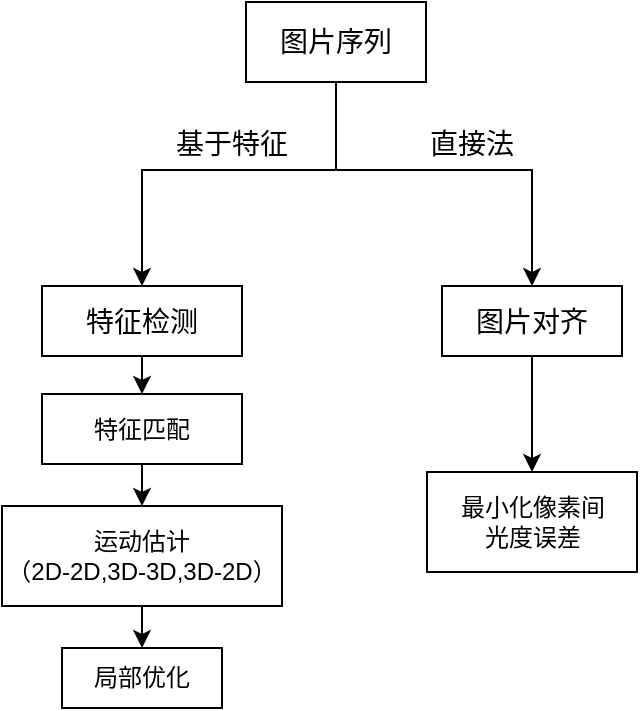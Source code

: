 <mxfile version="14.4.8" type="github">
  <diagram id="JDRS1d9i-iOme0IBEZwl" name="Page-1">
    <mxGraphModel dx="981" dy="487" grid="1" gridSize="10" guides="1" tooltips="1" connect="1" arrows="1" fold="1" page="1" pageScale="1" pageWidth="827" pageHeight="1169" math="0" shadow="0">
      <root>
        <mxCell id="0" />
        <mxCell id="1" parent="0" />
        <mxCell id="LUkEPXAAzPu1DitD5YfS-4" style="edgeStyle=orthogonalEdgeStyle;rounded=0;orthogonalLoop=1;jettySize=auto;html=1;entryX=0.5;entryY=0;entryDx=0;entryDy=0;" edge="1" parent="1" target="LUkEPXAAzPu1DitD5YfS-5">
          <mxGeometry relative="1" as="geometry">
            <mxPoint x="230" y="367" as="targetPoint" />
            <mxPoint x="257" y="190" as="sourcePoint" />
            <Array as="points">
              <mxPoint x="257" y="237" />
              <mxPoint x="160" y="237" />
            </Array>
          </mxGeometry>
        </mxCell>
        <mxCell id="LUkEPXAAzPu1DitD5YfS-11" style="edgeStyle=orthogonalEdgeStyle;rounded=0;orthogonalLoop=1;jettySize=auto;html=1;exitX=0.5;exitY=1;exitDx=0;exitDy=0;entryX=0.5;entryY=0;entryDx=0;entryDy=0;fontSize=11;" edge="1" parent="1" target="LUkEPXAAzPu1DitD5YfS-6">
          <mxGeometry relative="1" as="geometry">
            <mxPoint x="257" y="190" as="sourcePoint" />
            <Array as="points">
              <mxPoint x="257" y="237" />
              <mxPoint x="355" y="237" />
            </Array>
          </mxGeometry>
        </mxCell>
        <mxCell id="LUkEPXAAzPu1DitD5YfS-1" value="&lt;font style=&quot;font-size: 14px&quot;&gt;图片序列&lt;/font&gt;" style="rounded=0;whiteSpace=wrap;html=1;" vertex="1" parent="1">
          <mxGeometry x="212" y="153" width="90" height="40" as="geometry" />
        </mxCell>
        <mxCell id="LUkEPXAAzPu1DitD5YfS-13" style="edgeStyle=orthogonalEdgeStyle;rounded=0;orthogonalLoop=1;jettySize=auto;html=1;exitX=0.5;exitY=1;exitDx=0;exitDy=0;entryX=0.5;entryY=0;entryDx=0;entryDy=0;" edge="1" parent="1" source="LUkEPXAAzPu1DitD5YfS-5" target="LUkEPXAAzPu1DitD5YfS-7">
          <mxGeometry relative="1" as="geometry" />
        </mxCell>
        <mxCell id="LUkEPXAAzPu1DitD5YfS-5" value="&lt;font style=&quot;font-size: 14px&quot;&gt;特征检测&lt;/font&gt;" style="rounded=0;whiteSpace=wrap;html=1;" vertex="1" parent="1">
          <mxGeometry x="110" y="295" width="100" height="35" as="geometry" />
        </mxCell>
        <mxCell id="LUkEPXAAzPu1DitD5YfS-12" value="" style="edgeStyle=orthogonalEdgeStyle;rounded=0;orthogonalLoop=1;jettySize=auto;html=1;" edge="1" parent="1" source="LUkEPXAAzPu1DitD5YfS-6" target="LUkEPXAAzPu1DitD5YfS-10">
          <mxGeometry relative="1" as="geometry" />
        </mxCell>
        <mxCell id="LUkEPXAAzPu1DitD5YfS-6" value="&lt;font style=&quot;font-size: 14px&quot;&gt;图片对齐&lt;/font&gt;" style="rounded=0;whiteSpace=wrap;html=1;" vertex="1" parent="1">
          <mxGeometry x="310" y="295" width="90" height="35" as="geometry" />
        </mxCell>
        <mxCell id="LUkEPXAAzPu1DitD5YfS-14" style="edgeStyle=orthogonalEdgeStyle;rounded=0;orthogonalLoop=1;jettySize=auto;html=1;exitX=0.5;exitY=1;exitDx=0;exitDy=0;" edge="1" parent="1" source="LUkEPXAAzPu1DitD5YfS-7" target="LUkEPXAAzPu1DitD5YfS-8">
          <mxGeometry relative="1" as="geometry" />
        </mxCell>
        <mxCell id="LUkEPXAAzPu1DitD5YfS-7" value="特征匹配" style="rounded=0;whiteSpace=wrap;html=1;" vertex="1" parent="1">
          <mxGeometry x="110" y="349" width="100" height="35" as="geometry" />
        </mxCell>
        <mxCell id="LUkEPXAAzPu1DitD5YfS-15" style="edgeStyle=orthogonalEdgeStyle;rounded=0;orthogonalLoop=1;jettySize=auto;html=1;exitX=0.5;exitY=1;exitDx=0;exitDy=0;entryX=0.5;entryY=0;entryDx=0;entryDy=0;" edge="1" parent="1" source="LUkEPXAAzPu1DitD5YfS-8" target="LUkEPXAAzPu1DitD5YfS-9">
          <mxGeometry relative="1" as="geometry" />
        </mxCell>
        <mxCell id="LUkEPXAAzPu1DitD5YfS-8" value="运动估计&lt;br&gt;（2D-2D,3D-3D,3D-2D）" style="rounded=0;whiteSpace=wrap;html=1;" vertex="1" parent="1">
          <mxGeometry x="90" y="405" width="140" height="50" as="geometry" />
        </mxCell>
        <mxCell id="LUkEPXAAzPu1DitD5YfS-9" value="局部优化" style="rounded=0;whiteSpace=wrap;html=1;" vertex="1" parent="1">
          <mxGeometry x="120" y="476" width="80" height="30" as="geometry" />
        </mxCell>
        <mxCell id="LUkEPXAAzPu1DitD5YfS-10" value="最小化像素间&lt;br&gt;光度误差" style="rounded=0;whiteSpace=wrap;html=1;" vertex="1" parent="1">
          <mxGeometry x="302.5" y="388" width="105" height="50" as="geometry" />
        </mxCell>
        <mxCell id="LUkEPXAAzPu1DitD5YfS-16" value="&lt;font style=&quot;font-size: 14px&quot;&gt;基于特征&lt;/font&gt;" style="text;html=1;strokeColor=none;fillColor=none;align=center;verticalAlign=middle;whiteSpace=wrap;rounded=0;" vertex="1" parent="1">
          <mxGeometry x="170" y="214" width="70" height="20" as="geometry" />
        </mxCell>
        <mxCell id="LUkEPXAAzPu1DitD5YfS-18" value="&lt;font style=&quot;font-size: 14px&quot;&gt;直接法&lt;/font&gt;" style="text;html=1;strokeColor=none;fillColor=none;align=center;verticalAlign=middle;whiteSpace=wrap;rounded=0;" vertex="1" parent="1">
          <mxGeometry x="290" y="214" width="70" height="20" as="geometry" />
        </mxCell>
      </root>
    </mxGraphModel>
  </diagram>
</mxfile>
